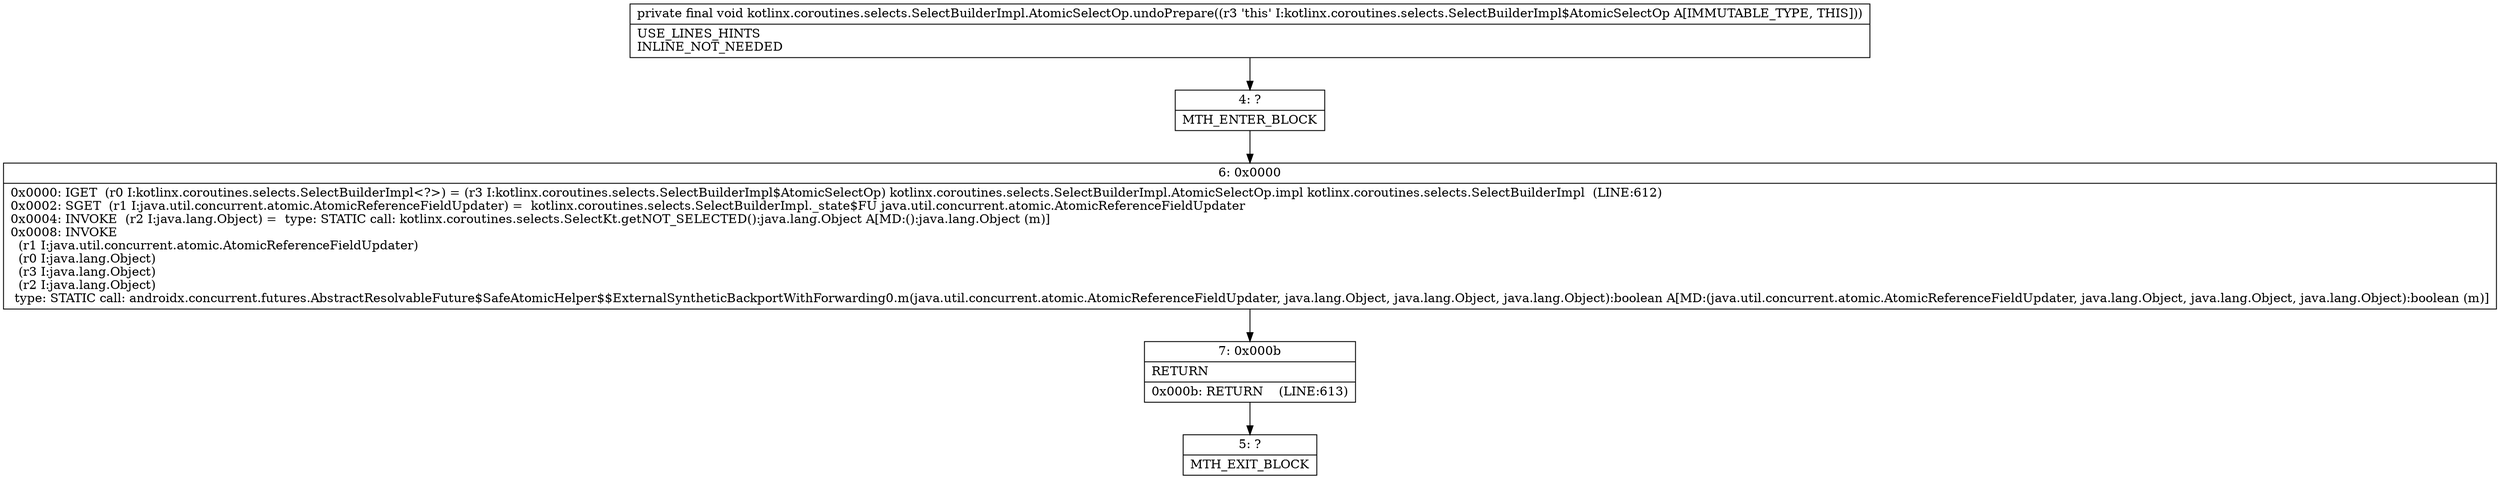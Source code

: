 digraph "CFG forkotlinx.coroutines.selects.SelectBuilderImpl.AtomicSelectOp.undoPrepare()V" {
Node_4 [shape=record,label="{4\:\ ?|MTH_ENTER_BLOCK\l}"];
Node_6 [shape=record,label="{6\:\ 0x0000|0x0000: IGET  (r0 I:kotlinx.coroutines.selects.SelectBuilderImpl\<?\>) = (r3 I:kotlinx.coroutines.selects.SelectBuilderImpl$AtomicSelectOp) kotlinx.coroutines.selects.SelectBuilderImpl.AtomicSelectOp.impl kotlinx.coroutines.selects.SelectBuilderImpl  (LINE:612)\l0x0002: SGET  (r1 I:java.util.concurrent.atomic.AtomicReferenceFieldUpdater) =  kotlinx.coroutines.selects.SelectBuilderImpl._state$FU java.util.concurrent.atomic.AtomicReferenceFieldUpdater \l0x0004: INVOKE  (r2 I:java.lang.Object) =  type: STATIC call: kotlinx.coroutines.selects.SelectKt.getNOT_SELECTED():java.lang.Object A[MD:():java.lang.Object (m)]\l0x0008: INVOKE  \l  (r1 I:java.util.concurrent.atomic.AtomicReferenceFieldUpdater)\l  (r0 I:java.lang.Object)\l  (r3 I:java.lang.Object)\l  (r2 I:java.lang.Object)\l type: STATIC call: androidx.concurrent.futures.AbstractResolvableFuture$SafeAtomicHelper$$ExternalSyntheticBackportWithForwarding0.m(java.util.concurrent.atomic.AtomicReferenceFieldUpdater, java.lang.Object, java.lang.Object, java.lang.Object):boolean A[MD:(java.util.concurrent.atomic.AtomicReferenceFieldUpdater, java.lang.Object, java.lang.Object, java.lang.Object):boolean (m)]\l}"];
Node_7 [shape=record,label="{7\:\ 0x000b|RETURN\l|0x000b: RETURN    (LINE:613)\l}"];
Node_5 [shape=record,label="{5\:\ ?|MTH_EXIT_BLOCK\l}"];
MethodNode[shape=record,label="{private final void kotlinx.coroutines.selects.SelectBuilderImpl.AtomicSelectOp.undoPrepare((r3 'this' I:kotlinx.coroutines.selects.SelectBuilderImpl$AtomicSelectOp A[IMMUTABLE_TYPE, THIS]))  | USE_LINES_HINTS\lINLINE_NOT_NEEDED\l}"];
MethodNode -> Node_4;Node_4 -> Node_6;
Node_6 -> Node_7;
Node_7 -> Node_5;
}

